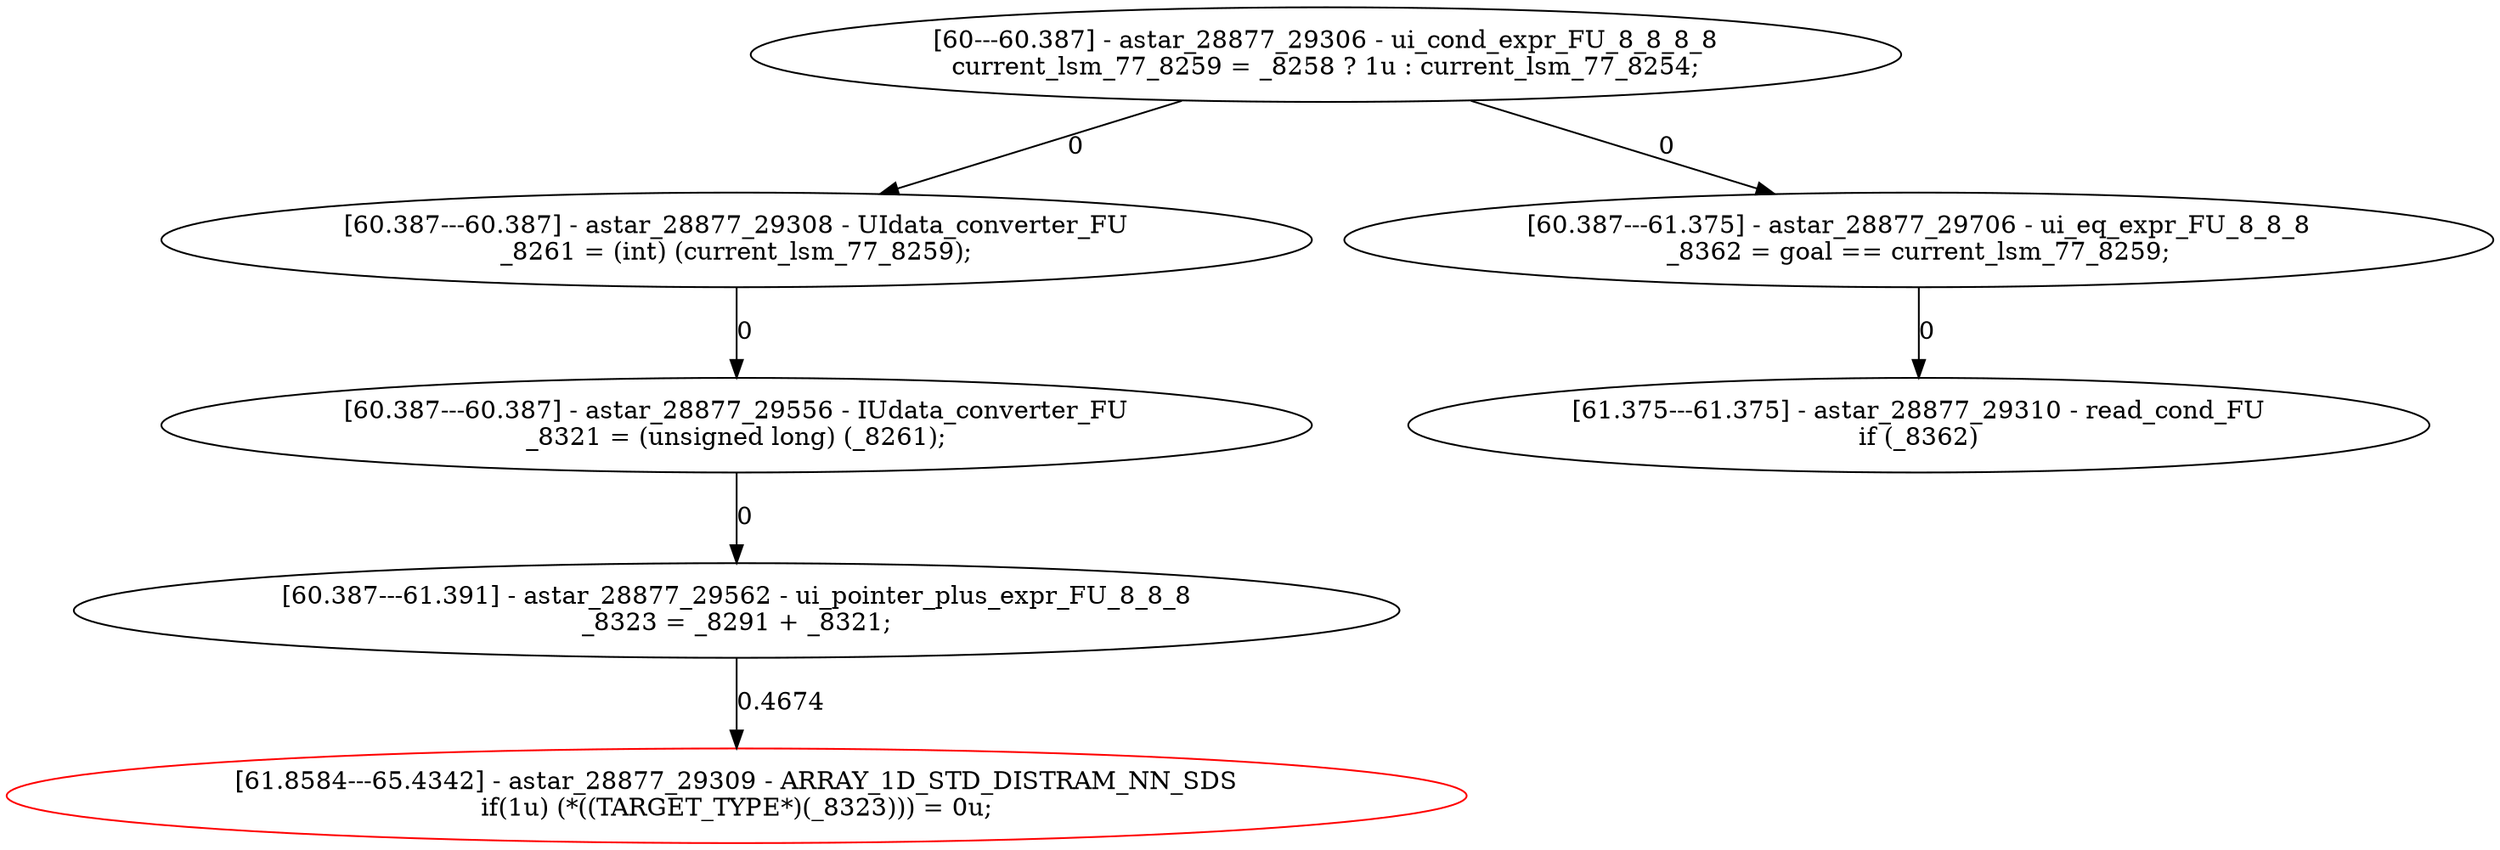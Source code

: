 digraph G {
33[label="[60---60.387] - astar_28877_29306 - ui_cond_expr_FU_8_8_8_8\ncurrent_lsm_77_8259 = _8258 ? 1u : current_lsm_77_8254;\n"];
34[label="[60.387---60.387] - astar_28877_29308 - UIdata_converter_FU\n_8261 = (int) (current_lsm_77_8259);\n"];
35[label="[60.387---60.387] - astar_28877_29556 - IUdata_converter_FU\n_8321 = (unsigned long) (_8261);\n"];
36[label="[60.387---61.391] - astar_28877_29562 - ui_pointer_plus_expr_FU_8_8_8\n_8323 = _8291 + _8321;\n"];
37[color=red,label="[61.8584---65.4342] - astar_28877_29309 - ARRAY_1D_STD_DISTRAM_NN_SDS\nif(1u) (*((TARGET_TYPE*)(_8323))) = 0u;\n"];
38[label="[60.387---61.375] - astar_28877_29706 - ui_eq_expr_FU_8_8_8\n_8362 = goal == current_lsm_77_8259;\n"];
39[label="[61.375---61.375] - astar_28877_29310 - read_cond_FU\nif (_8362)\n"];
33->34 [label=0];
34->35 [label=0];
35->36 [label=0];
36->37 [label=0.4674];
38->39 [label=0];
33->38 [label=0];
}
